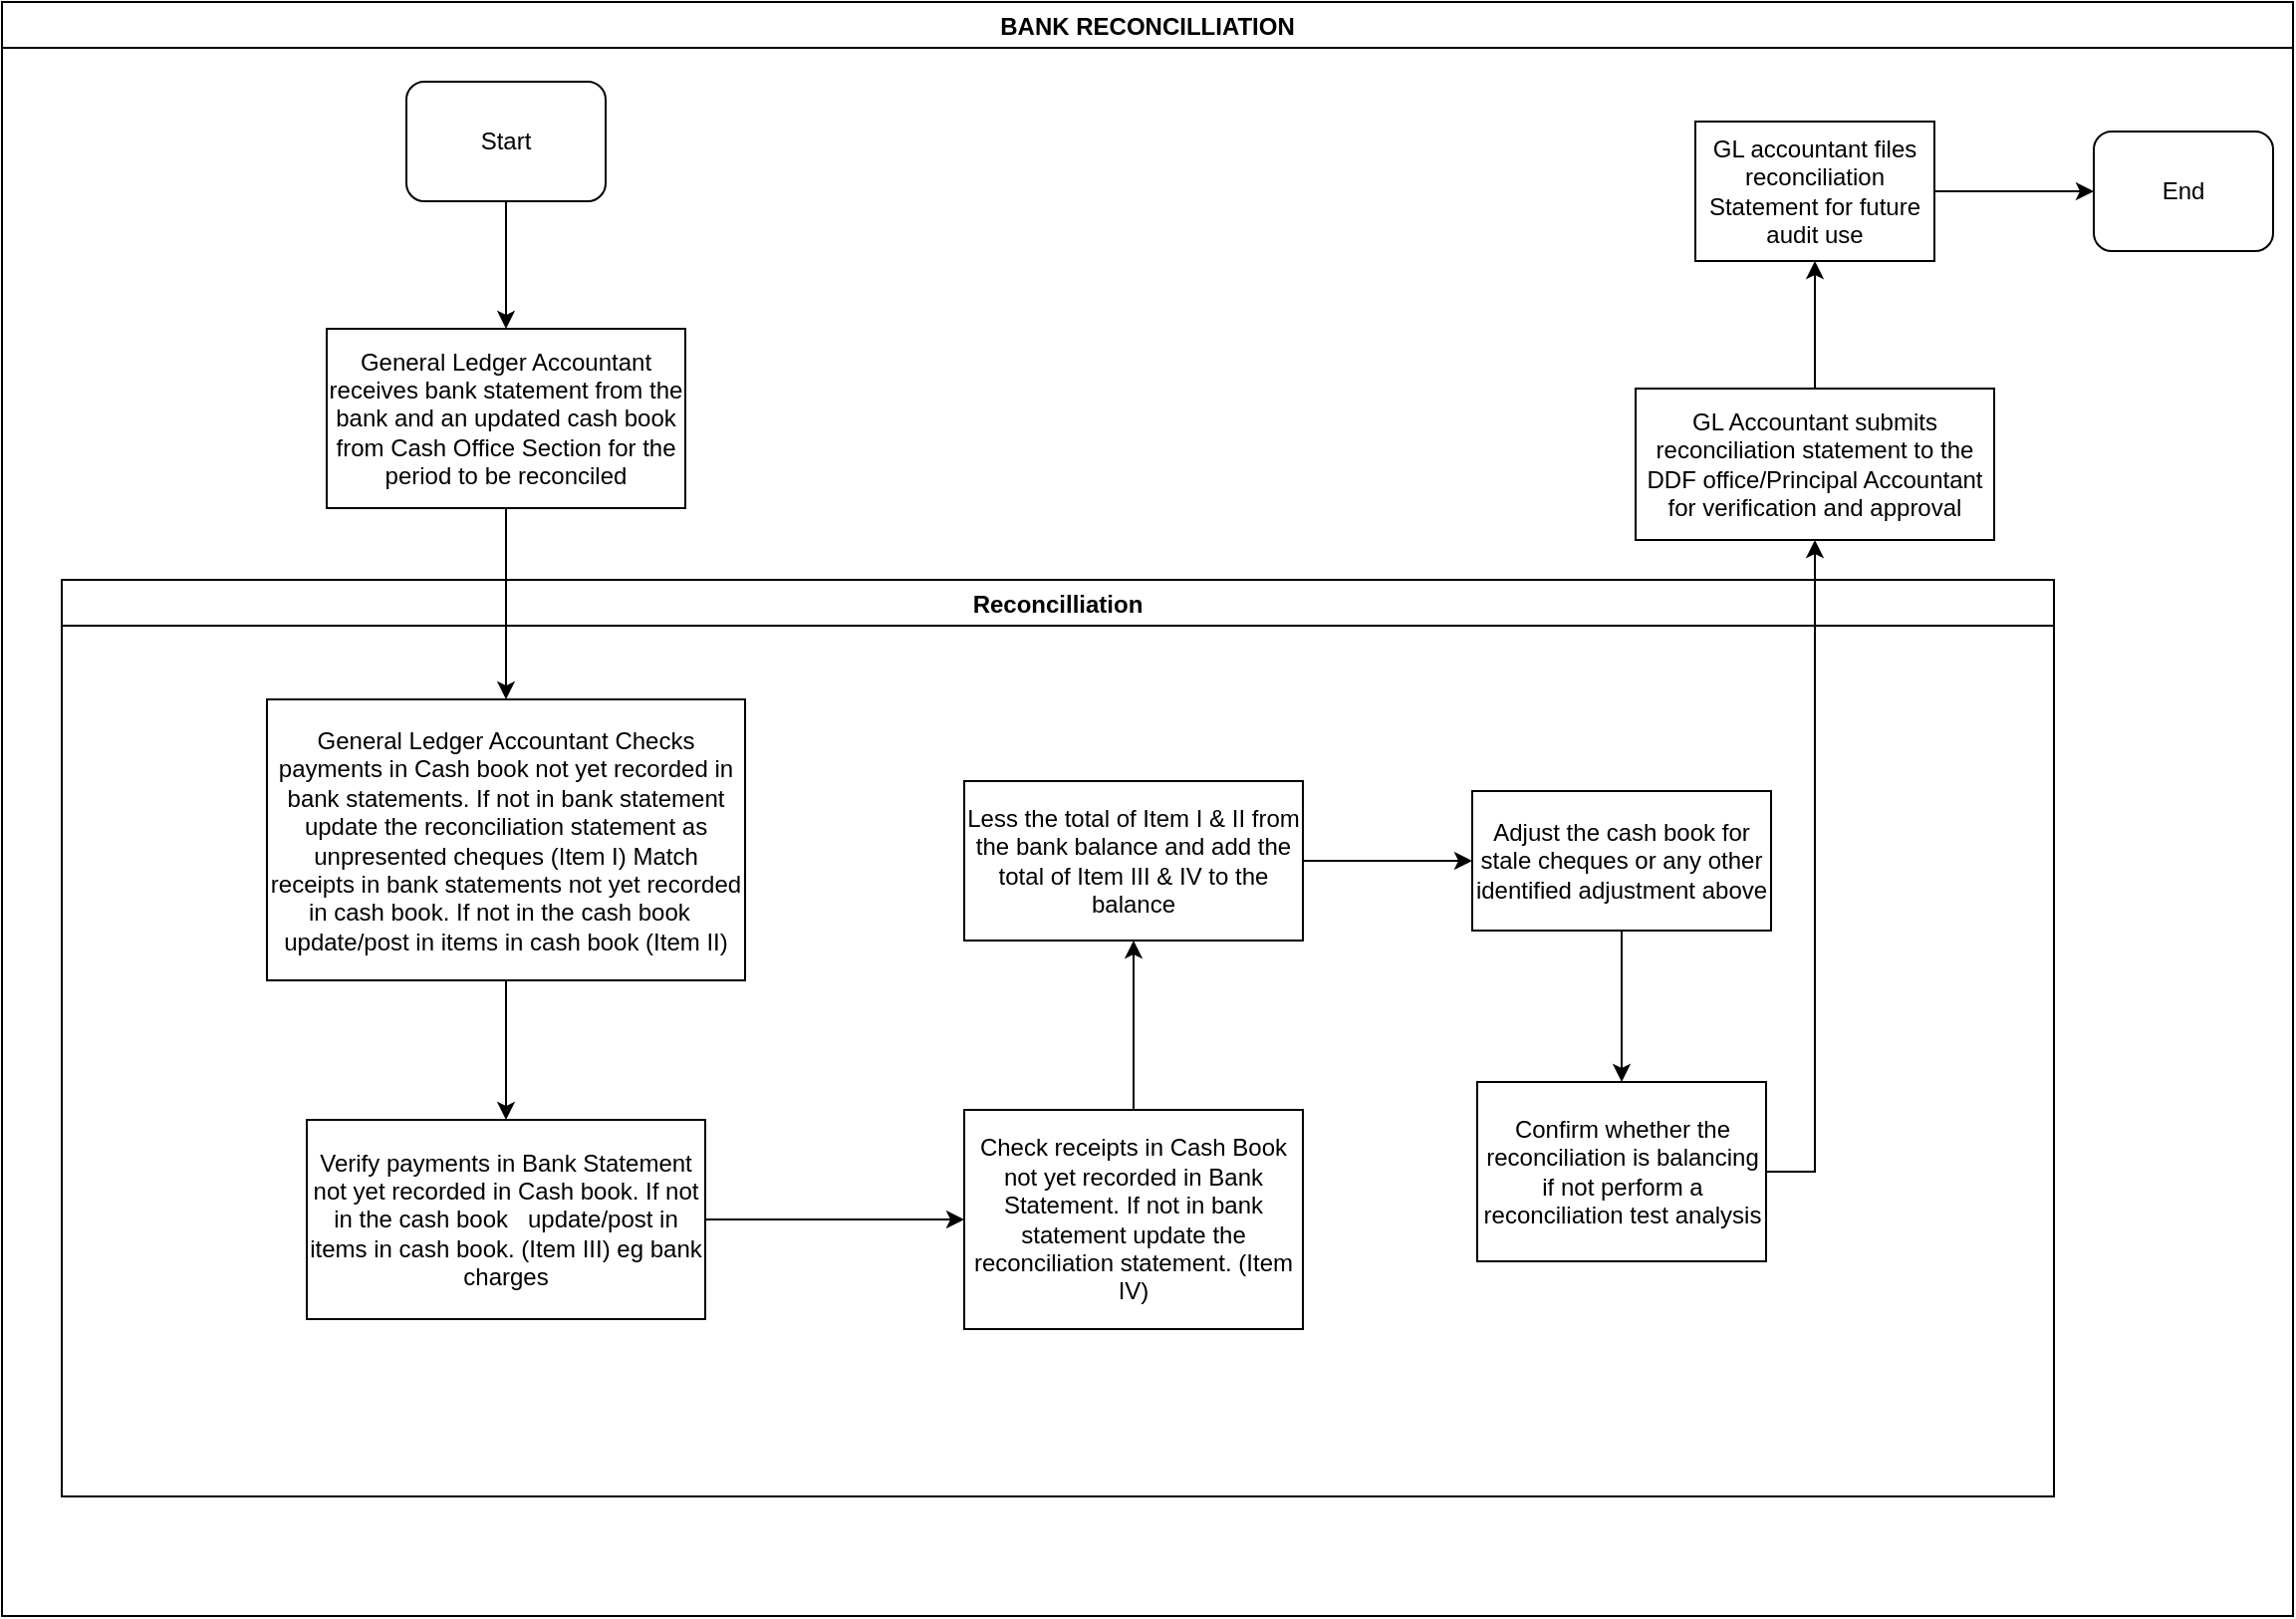 <mxfile version="13.10.9" type="github">
  <diagram id="RUNVxOEm4AH4KbNoLji0" name="Page-1">
    <mxGraphModel dx="1038" dy="547" grid="1" gridSize="10" guides="1" tooltips="1" connect="1" arrows="1" fold="1" page="1" pageScale="1" pageWidth="1169" pageHeight="827" math="0" shadow="0">
      <root>
        <mxCell id="0" />
        <mxCell id="1" parent="0" />
        <mxCell id="LS-6_WvsJKvdmhUSTRYt-1" value="BANK RECONCILLIATION" style="swimlane;" vertex="1" parent="1">
          <mxGeometry x="10" y="10" width="1150" height="810" as="geometry" />
        </mxCell>
        <mxCell id="LS-6_WvsJKvdmhUSTRYt-2" value="Start" style="rounded=1;whiteSpace=wrap;html=1;" vertex="1" parent="LS-6_WvsJKvdmhUSTRYt-1">
          <mxGeometry x="203" y="40" width="100" height="60" as="geometry" />
        </mxCell>
        <mxCell id="LS-6_WvsJKvdmhUSTRYt-5" value="General Ledger Accountant receives bank statement from the bank and an updated cash book from Cash Office Section for the period to be reconciled" style="rounded=0;whiteSpace=wrap;html=1;" vertex="1" parent="LS-6_WvsJKvdmhUSTRYt-1">
          <mxGeometry x="163" y="164" width="180" height="90" as="geometry" />
        </mxCell>
        <mxCell id="LS-6_WvsJKvdmhUSTRYt-4" value="" style="edgeStyle=orthogonalEdgeStyle;rounded=0;orthogonalLoop=1;jettySize=auto;html=1;entryX=0.5;entryY=0;entryDx=0;entryDy=0;" edge="1" parent="LS-6_WvsJKvdmhUSTRYt-1" source="LS-6_WvsJKvdmhUSTRYt-2" target="LS-6_WvsJKvdmhUSTRYt-5">
          <mxGeometry relative="1" as="geometry">
            <mxPoint x="253" y="180" as="targetPoint" />
          </mxGeometry>
        </mxCell>
        <mxCell id="LS-6_WvsJKvdmhUSTRYt-18" value="Reconcilliation" style="swimlane;" vertex="1" parent="LS-6_WvsJKvdmhUSTRYt-1">
          <mxGeometry x="30" y="290" width="1000" height="460" as="geometry" />
        </mxCell>
        <mxCell id="LS-6_WvsJKvdmhUSTRYt-29" value="Adjust the cash book for stale cheques or any other identified adjustment above" style="whiteSpace=wrap;html=1;rounded=0;" vertex="1" parent="LS-6_WvsJKvdmhUSTRYt-18">
          <mxGeometry x="708" y="106" width="150" height="70" as="geometry" />
        </mxCell>
        <mxCell id="LS-6_WvsJKvdmhUSTRYt-30" value="Confirm whether the reconciliation is balancing if not perform a reconciliation test analysis" style="whiteSpace=wrap;html=1;rounded=0;" vertex="1" parent="LS-6_WvsJKvdmhUSTRYt-18">
          <mxGeometry x="710.5" y="252" width="145" height="90" as="geometry" />
        </mxCell>
        <mxCell id="LS-6_WvsJKvdmhUSTRYt-28" value="" style="edgeStyle=orthogonalEdgeStyle;rounded=0;orthogonalLoop=1;jettySize=auto;html=1;" edge="1" source="LS-6_WvsJKvdmhUSTRYt-29" target="LS-6_WvsJKvdmhUSTRYt-30" parent="LS-6_WvsJKvdmhUSTRYt-18">
          <mxGeometry relative="1" as="geometry" />
        </mxCell>
        <mxCell id="LS-6_WvsJKvdmhUSTRYt-20" value="General Ledger Accountant Checks payments in Cash book not yet recorded in bank statements. If not in bank statement update the reconciliation statement as unpresented cheques (Item I) Match receipts in bank statements not yet recorded in cash book. If not in the cash book&amp;nbsp;&amp;nbsp; update/post in items in cash book (Item II)" style="whiteSpace=wrap;html=1;rounded=0;" vertex="1" parent="LS-6_WvsJKvdmhUSTRYt-18">
          <mxGeometry x="103" y="60" width="240" height="141" as="geometry" />
        </mxCell>
        <mxCell id="LS-6_WvsJKvdmhUSTRYt-23" value="Verify payments in Bank Statement not yet recorded in Cash book. If not in the cash book&amp;nbsp;&amp;nbsp; update/post in items in cash book. (Item III) eg bank charges" style="whiteSpace=wrap;html=1;rounded=0;" vertex="1" parent="LS-6_WvsJKvdmhUSTRYt-18">
          <mxGeometry x="123" y="271" width="200" height="100" as="geometry" />
        </mxCell>
        <mxCell id="LS-6_WvsJKvdmhUSTRYt-19" value="" style="edgeStyle=orthogonalEdgeStyle;rounded=0;orthogonalLoop=1;jettySize=auto;html=1;" edge="1" source="LS-6_WvsJKvdmhUSTRYt-20" target="LS-6_WvsJKvdmhUSTRYt-23" parent="LS-6_WvsJKvdmhUSTRYt-18">
          <mxGeometry relative="1" as="geometry" />
        </mxCell>
        <mxCell id="LS-6_WvsJKvdmhUSTRYt-25" value="Check receipts in Cash Book not yet recorded in Bank Statement. If not in bank statement update the reconciliation statement. (Item IV)" style="whiteSpace=wrap;html=1;rounded=0;" vertex="1" parent="LS-6_WvsJKvdmhUSTRYt-18">
          <mxGeometry x="453" y="266" width="170" height="110" as="geometry" />
        </mxCell>
        <mxCell id="LS-6_WvsJKvdmhUSTRYt-22" value="" style="edgeStyle=orthogonalEdgeStyle;rounded=0;orthogonalLoop=1;jettySize=auto;html=1;" edge="1" source="LS-6_WvsJKvdmhUSTRYt-23" target="LS-6_WvsJKvdmhUSTRYt-25" parent="LS-6_WvsJKvdmhUSTRYt-18">
          <mxGeometry relative="1" as="geometry" />
        </mxCell>
        <mxCell id="LS-6_WvsJKvdmhUSTRYt-26" value="" style="edgeStyle=orthogonalEdgeStyle;rounded=0;orthogonalLoop=1;jettySize=auto;html=1;" edge="1" source="LS-6_WvsJKvdmhUSTRYt-27" target="LS-6_WvsJKvdmhUSTRYt-29" parent="LS-6_WvsJKvdmhUSTRYt-18">
          <mxGeometry relative="1" as="geometry" />
        </mxCell>
        <mxCell id="LS-6_WvsJKvdmhUSTRYt-27" value="Less the total of Item I &amp;amp; II from the bank balance and add the total of Item III &amp;amp; IV to the balance" style="whiteSpace=wrap;html=1;rounded=0;" vertex="1" parent="LS-6_WvsJKvdmhUSTRYt-18">
          <mxGeometry x="453" y="101" width="170" height="80" as="geometry" />
        </mxCell>
        <mxCell id="LS-6_WvsJKvdmhUSTRYt-24" value="" style="edgeStyle=orthogonalEdgeStyle;rounded=0;orthogonalLoop=1;jettySize=auto;html=1;" edge="1" source="LS-6_WvsJKvdmhUSTRYt-25" target="LS-6_WvsJKvdmhUSTRYt-27" parent="LS-6_WvsJKvdmhUSTRYt-18">
          <mxGeometry relative="1" as="geometry" />
        </mxCell>
        <mxCell id="LS-6_WvsJKvdmhUSTRYt-21" value="" style="edgeStyle=orthogonalEdgeStyle;rounded=0;orthogonalLoop=1;jettySize=auto;html=1;" edge="1" target="LS-6_WvsJKvdmhUSTRYt-20" parent="LS-6_WvsJKvdmhUSTRYt-1" source="LS-6_WvsJKvdmhUSTRYt-5">
          <mxGeometry relative="1" as="geometry">
            <mxPoint x="253" y="317" as="sourcePoint" />
          </mxGeometry>
        </mxCell>
        <mxCell id="LS-6_WvsJKvdmhUSTRYt-31" value="GL Accountant submits reconciliation statement to the DDF office/Principal Accountant for verification and approval" style="whiteSpace=wrap;html=1;rounded=0;" vertex="1" parent="LS-6_WvsJKvdmhUSTRYt-1">
          <mxGeometry x="820" y="194" width="180" height="76" as="geometry" />
        </mxCell>
        <mxCell id="LS-6_WvsJKvdmhUSTRYt-32" value="" style="edgeStyle=orthogonalEdgeStyle;rounded=0;orthogonalLoop=1;jettySize=auto;html=1;" edge="1" parent="LS-6_WvsJKvdmhUSTRYt-1" source="LS-6_WvsJKvdmhUSTRYt-30" target="LS-6_WvsJKvdmhUSTRYt-31">
          <mxGeometry relative="1" as="geometry">
            <Array as="points">
              <mxPoint x="910" y="587" />
            </Array>
          </mxGeometry>
        </mxCell>
        <mxCell id="LS-6_WvsJKvdmhUSTRYt-33" value="GL accountant files reconciliation Statement for future audit use" style="whiteSpace=wrap;html=1;rounded=0;" vertex="1" parent="LS-6_WvsJKvdmhUSTRYt-1">
          <mxGeometry x="850" y="60" width="120" height="70" as="geometry" />
        </mxCell>
        <mxCell id="LS-6_WvsJKvdmhUSTRYt-34" value="" style="edgeStyle=orthogonalEdgeStyle;rounded=0;orthogonalLoop=1;jettySize=auto;html=1;" edge="1" parent="LS-6_WvsJKvdmhUSTRYt-1" source="LS-6_WvsJKvdmhUSTRYt-31" target="LS-6_WvsJKvdmhUSTRYt-33">
          <mxGeometry relative="1" as="geometry" />
        </mxCell>
        <mxCell id="LS-6_WvsJKvdmhUSTRYt-37" value="End" style="rounded=1;whiteSpace=wrap;html=1;" vertex="1" parent="LS-6_WvsJKvdmhUSTRYt-1">
          <mxGeometry x="1050" y="65" width="90" height="60" as="geometry" />
        </mxCell>
        <mxCell id="LS-6_WvsJKvdmhUSTRYt-36" value="" style="edgeStyle=orthogonalEdgeStyle;rounded=0;orthogonalLoop=1;jettySize=auto;html=1;entryX=0;entryY=0.5;entryDx=0;entryDy=0;" edge="1" parent="LS-6_WvsJKvdmhUSTRYt-1" source="LS-6_WvsJKvdmhUSTRYt-33" target="LS-6_WvsJKvdmhUSTRYt-37">
          <mxGeometry relative="1" as="geometry">
            <mxPoint x="1050" y="95" as="targetPoint" />
          </mxGeometry>
        </mxCell>
      </root>
    </mxGraphModel>
  </diagram>
</mxfile>
